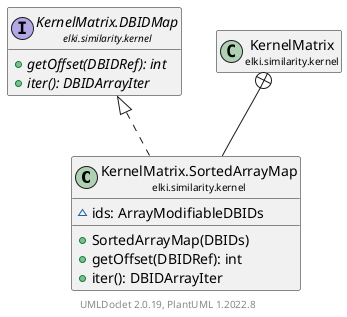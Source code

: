 @startuml
    remove .*\.(Instance|Par|Parameterizer|Factory)$
    set namespaceSeparator none
    hide empty fields
    hide empty methods

    class "<size:14>KernelMatrix.SortedArrayMap\n<size:10>elki.similarity.kernel" as elki.similarity.kernel.KernelMatrix.SortedArrayMap {
        ~ids: ArrayModifiableDBIDs
        +SortedArrayMap(DBIDs)
        +getOffset(DBIDRef): int
        +iter(): DBIDArrayIter
    }

    interface "<size:14>KernelMatrix.DBIDMap\n<size:10>elki.similarity.kernel" as elki.similarity.kernel.KernelMatrix.DBIDMap {
        {abstract} +getOffset(DBIDRef): int
        {abstract} +iter(): DBIDArrayIter
    }
    class "<size:14>KernelMatrix\n<size:10>elki.similarity.kernel" as elki.similarity.kernel.KernelMatrix [[KernelMatrix.html]]

    elki.similarity.kernel.KernelMatrix.DBIDMap <|.. elki.similarity.kernel.KernelMatrix.SortedArrayMap
    elki.similarity.kernel.KernelMatrix +-- elki.similarity.kernel.KernelMatrix.SortedArrayMap

    center footer UMLDoclet 2.0.19, PlantUML 1.2022.8
@enduml

